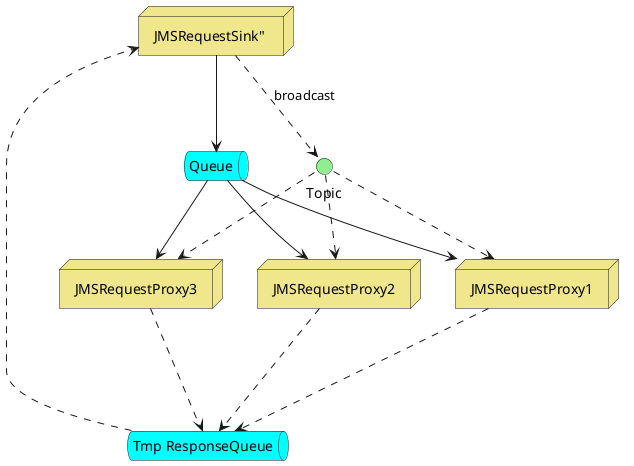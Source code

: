 @startuml

queue "Queue" #Cyan
queue ResponseQueue1 as "Tmp ResponseQueue" #Cyan
node JMSRequestSink1 as "JMSRequestSink" "#Khaki
node JMSRequestProxy1 #Khaki
node JMSRequestProxy2 #Khaki
node JMSRequestProxy3 #Khaki
interface Topic #LightGreen

JMSRequestSink1 -> Queue
JMSRequestSink1 ..> Topic : broadcast

Queue --> JMSRequestProxy1
Queue --> JMSRequestProxy2
Queue --> JMSRequestProxy3
Topic ..> JMSRequestProxy1
Topic ..> JMSRequestProxy2
Topic ..> JMSRequestProxy3

JMSRequestProxy1 ...> ResponseQueue1
JMSRequestProxy2 ...> ResponseQueue1
JMSRequestProxy3 ...> ResponseQueue1
ResponseQueue1 .> JMSRequestSink1

@enduml